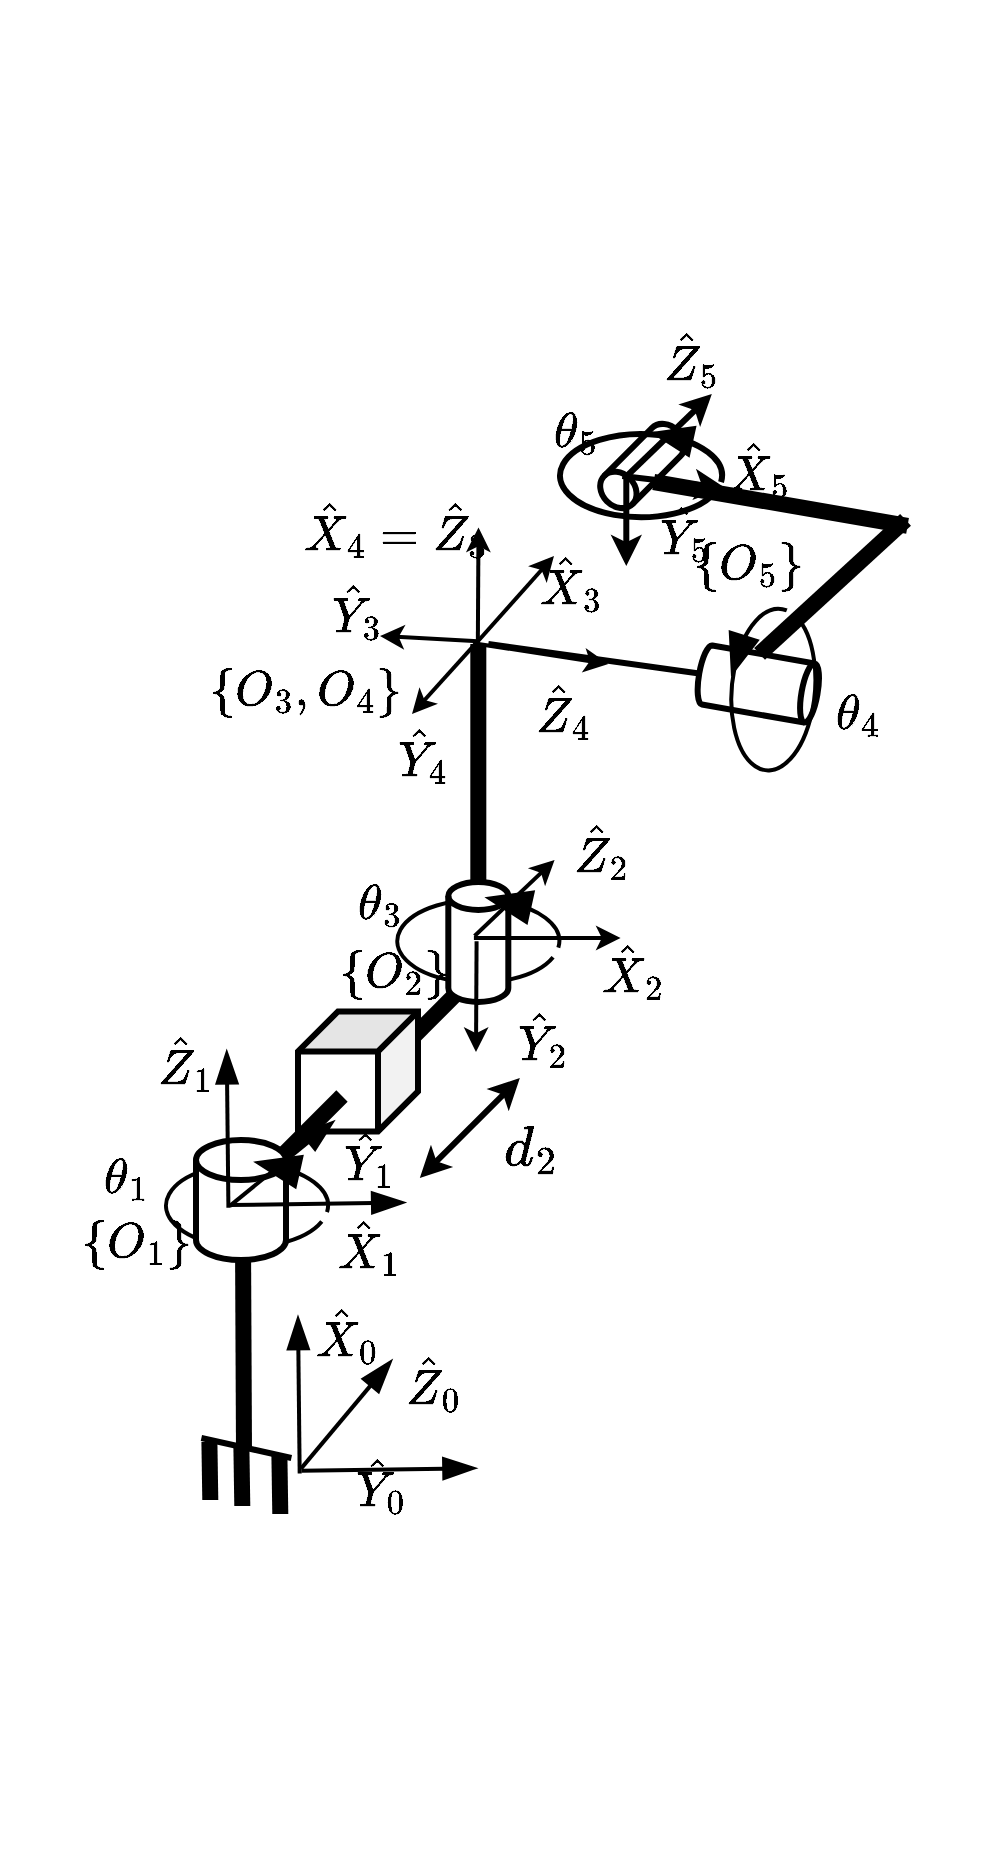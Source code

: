 <mxfile scale="3" border="0">
    <diagram id="aw2tME8MYQPTS3ObVP5B" name="Page-1">
        <mxGraphModel dx="1331" dy="1745" grid="0" gridSize="10" guides="1" tooltips="1" connect="1" arrows="1" fold="1" page="1" pageScale="1" pageWidth="1169" pageHeight="827" background="#FFFFFF" math="1" shadow="0">
            <root>
                <mxCell id="0"/>
                <mxCell id="1" parent="0"/>
                <mxCell id="353" value="" style="verticalLabelPosition=bottom;verticalAlign=top;html=1;shape=mxgraph.basic.arc;startAngle=0.313;endAngle=0.275;fillStyle=hatch;strokeColor=#000000;strokeWidth=2;fontFamily=Comic Sans MS;fontSize=60;fontColor=#000000;fillColor=#FFFFFF;rotation=-360;" parent="1" vertex="1">
                    <mxGeometry x="205.0" y="491" width="81.02" height="41.58" as="geometry"/>
                </mxCell>
                <mxCell id="241" value="" style="endArrow=classic;html=1;strokeColor=#000000;strokeWidth=2;fontSize=16;fontColor=#000000;" parent="1" edge="1">
                    <mxGeometry width="50" height="50" relative="1" as="geometry">
                        <mxPoint x="360.91" y="232.76" as="sourcePoint"/>
                        <mxPoint x="361.25" y="172.76" as="targetPoint"/>
                    </mxGeometry>
                </mxCell>
                <mxCell id="280" value="&lt;font style=&quot;font-size: 24px;&quot;&gt;$$ =\hat Z _{3} $$&lt;/font&gt;" style="text;html=1;strokeColor=none;fillColor=none;align=center;verticalAlign=middle;whiteSpace=wrap;rounded=0;strokeWidth=3;fontSize=60;fontFamily=Times New Roman;fontColor=#000000;rotation=0;" parent="1" vertex="1">
                    <mxGeometry x="315.16" y="158.76" width="49.37" height="30.61" as="geometry"/>
                </mxCell>
                <mxCell id="263" value="" style="verticalLabelPosition=bottom;verticalAlign=top;html=1;shape=mxgraph.basic.arc;startAngle=0.313;endAngle=0.275;fillStyle=hatch;strokeColor=#000000;strokeWidth=2;fontFamily=Comic Sans MS;fontSize=60;fontColor=#000000;fillColor=#FFFFFF;rotation=-360;" parent="1" vertex="1">
                    <mxGeometry x="320.65" y="358.79" width="81.02" height="41.58" as="geometry"/>
                </mxCell>
                <mxCell id="284" value="" style="endArrow=none;html=1;strokeWidth=8;fontSize=16;fontColor=#000000;" parent="1" edge="1">
                    <mxGeometry width="50" height="50" relative="1" as="geometry">
                        <mxPoint x="315" y="441" as="sourcePoint"/>
                        <mxPoint x="365" y="391" as="targetPoint"/>
                    </mxGeometry>
                </mxCell>
                <mxCell id="232" value="" style="shape=cube;whiteSpace=wrap;html=1;boundedLbl=1;backgroundOutline=1;darkOpacity=0.05;darkOpacity2=0.1;rotation=90;strokeWidth=3;fontSize=16;fontColor=#000000;" parent="1" vertex="1">
                    <mxGeometry x="271" y="414.74" width="60" height="60" as="geometry"/>
                </mxCell>
                <mxCell id="283" value="" style="endArrow=none;html=1;strokeWidth=8;fontSize=16;fontColor=#000000;" parent="1" edge="1">
                    <mxGeometry width="50" height="50" relative="1" as="geometry">
                        <mxPoint x="243" y="507" as="sourcePoint"/>
                        <mxPoint x="293" y="457" as="targetPoint"/>
                    </mxGeometry>
                </mxCell>
                <mxCell id="230" value="" style="shape=cylinder3;whiteSpace=wrap;html=1;boundedLbl=1;backgroundOutline=1;size=10;fontColor=#000000;strokeWidth=3;fontSize=16;rotation=0;" parent="1" vertex="1">
                    <mxGeometry x="220" y="479.03" width="45" height="60" as="geometry"/>
                </mxCell>
                <mxCell id="233" value="" style="shape=cylinder3;whiteSpace=wrap;html=1;boundedLbl=1;backgroundOutline=1;size=4;fontColor=#000000;rotation=100;strokeWidth=3;fontSize=16;" parent="1" vertex="1">
                    <mxGeometry x="486.16" y="221" width="30" height="60" as="geometry"/>
                </mxCell>
                <mxCell id="234" value="" style="endArrow=none;html=1;fontColor=#000000;strokeColor=#000000;strokeWidth=8;fontSize=16;" parent="1" edge="1">
                    <mxGeometry width="50" height="50" relative="1" as="geometry">
                        <mxPoint x="361.16" y="361" as="sourcePoint"/>
                        <mxPoint x="361.16" y="231.0" as="targetPoint"/>
                    </mxGeometry>
                </mxCell>
                <mxCell id="235" value="" style="endArrow=none;html=1;fontColor=#000000;strokeColor=#000000;strokeWidth=3;fontSize=16;entryX=0.5;entryY=1;entryDx=0;entryDy=0;entryPerimeter=0;" parent="1" target="233" edge="1">
                    <mxGeometry width="50" height="50" relative="1" as="geometry">
                        <mxPoint x="366.16" y="231.0" as="sourcePoint"/>
                        <mxPoint x="469.16" y="231" as="targetPoint"/>
                    </mxGeometry>
                </mxCell>
                <mxCell id="236" value="" style="shape=cylinder3;whiteSpace=wrap;html=1;boundedLbl=1;backgroundOutline=1;size=8.08;fontColor=#000000;rotation=-135;strokeWidth=3;fontSize=16;" parent="1" vertex="1">
                    <mxGeometry x="433.15" y="117" width="20" height="50" as="geometry"/>
                </mxCell>
                <mxCell id="237" value="" style="endArrow=classic;html=1;strokeColor=#000000;strokeWidth=2;fontSize=16;fontColor=#000000;" parent="1" edge="1">
                    <mxGeometry width="50" height="50" relative="1" as="geometry">
                        <mxPoint x="361.16" y="231.0" as="sourcePoint"/>
                        <mxPoint x="426.16" y="241" as="targetPoint"/>
                    </mxGeometry>
                </mxCell>
                <mxCell id="240" value="" style="shape=cylinder3;whiteSpace=wrap;html=1;boundedLbl=1;backgroundOutline=1;size=7;fontColor=#000000;strokeWidth=3;fontSize=16;" parent="1" vertex="1">
                    <mxGeometry x="346.16" y="350" width="30" height="60" as="geometry"/>
                </mxCell>
                <mxCell id="242" value="" style="endArrow=classic;html=1;strokeColor=#000000;strokeWidth=2;fontSize=16;fontColor=#000000;" parent="1" edge="1">
                    <mxGeometry width="50" height="50" relative="1" as="geometry">
                        <mxPoint x="358.16" y="232.76" as="sourcePoint"/>
                        <mxPoint x="399" y="187" as="targetPoint"/>
                    </mxGeometry>
                </mxCell>
                <mxCell id="247" value="&lt;font style=&quot;font-size: 24px;&quot;&gt;$$ \hat X _{4} $$&lt;/font&gt;" style="text;html=1;strokeColor=none;fillColor=none;align=center;verticalAlign=middle;whiteSpace=wrap;rounded=0;strokeWidth=3;fontSize=60;fontFamily=Times New Roman;fontColor=#000000;rotation=0;connectable=0;" parent="1" vertex="1">
                    <mxGeometry x="269.16" y="153.18" width="41" height="41.76" as="geometry"/>
                </mxCell>
                <mxCell id="248" value="&lt;font style=&quot;font-size: 24px;&quot;&gt;$$ \hat X _{5} $$&lt;/font&gt;" style="text;html=1;strokeColor=none;fillColor=none;align=center;verticalAlign=middle;whiteSpace=wrap;rounded=0;strokeWidth=3;fontSize=60;fontFamily=Times New Roman;fontColor=#000000;rotation=0;connectable=0;" parent="1" vertex="1">
                    <mxGeometry x="483.57" y="127.24" width="35.19" height="33.76" as="geometry"/>
                </mxCell>
                <mxCell id="249" value="&lt;font style=&quot;font-size: 24px;&quot;&gt;$$ \hat Z _{5} $$&lt;/font&gt;" style="text;html=1;strokeColor=none;fillColor=none;align=center;verticalAlign=middle;whiteSpace=wrap;rounded=0;strokeWidth=3;fontSize=60;fontFamily=Times New Roman;fontColor=#000000;rotation=0;" parent="1" vertex="1">
                    <mxGeometry x="442.92" y="74.0" width="49.37" height="30.61" as="geometry"/>
                </mxCell>
                <mxCell id="250" value="" style="endArrow=classic;html=1;strokeColor=#000000;strokeWidth=3;fontSize=16;fontColor=#000000;" parent="1" edge="1">
                    <mxGeometry width="50" height="50" relative="1" as="geometry">
                        <mxPoint x="435.41" y="147.0" as="sourcePoint"/>
                        <mxPoint x="477.91" y="106.0" as="targetPoint"/>
                    </mxGeometry>
                </mxCell>
                <mxCell id="251" value="" style="endArrow=classic;html=1;strokeColor=#000000;strokeWidth=3;fontSize=16;fontColor=#000000;" parent="1" edge="1">
                    <mxGeometry width="50" height="50" relative="1" as="geometry">
                        <mxPoint x="433.15" y="147.0" as="sourcePoint"/>
                        <mxPoint x="484.65" y="153.0" as="targetPoint"/>
                    </mxGeometry>
                </mxCell>
                <mxCell id="254" value="" style="endArrow=classic;html=1;strokeColor=#000000;strokeWidth=3;fontSize=16;fontColor=#000000;" parent="1" edge="1">
                    <mxGeometry width="50" height="50" relative="1" as="geometry">
                        <mxPoint x="435.15" y="147.0" as="sourcePoint"/>
                        <mxPoint x="435.15" y="192.0" as="targetPoint"/>
                    </mxGeometry>
                </mxCell>
                <mxCell id="255" value="&lt;font style=&quot;font-size: 24px;&quot;&gt;$$ \hat Y _{5} $$&lt;/font&gt;" style="text;html=1;strokeColor=none;fillColor=none;align=center;verticalAlign=middle;whiteSpace=wrap;rounded=0;strokeWidth=3;fontSize=60;fontFamily=Times New Roman;fontColor=#000000;rotation=0;connectable=0;" parent="1" vertex="1">
                    <mxGeometry x="455.03" y="161" width="18.5" height="30" as="geometry"/>
                </mxCell>
                <mxCell id="257" value="&lt;font style=&quot;font-size: 24px;&quot;&gt;$$\theta_3$$&lt;/font&gt;" style="text;html=1;strokeColor=none;fillColor=none;align=center;verticalAlign=middle;whiteSpace=wrap;rounded=0;fillStyle=hatch;strokeWidth=4;fontFamily=Comic Sans MS;fontSize=60;fontColor=#000000;" parent="1" vertex="1">
                    <mxGeometry x="287.155" y="350.245" width="50.33" height="19.754" as="geometry"/>
                </mxCell>
                <mxCell id="258" value="" style="endArrow=classic;html=1;strokeColor=#000000;strokeWidth=2;fontSize=16;fontColor=#000000;" parent="1" edge="1">
                    <mxGeometry width="50" height="50" relative="1" as="geometry">
                        <mxPoint x="358.95" y="378" as="sourcePoint"/>
                        <mxPoint x="432.29" y="378" as="targetPoint"/>
                    </mxGeometry>
                </mxCell>
                <mxCell id="259" value="" style="endArrow=classic;html=1;strokeColor=#000000;strokeWidth=2;fontSize=16;fontColor=#000000;" parent="1" edge="1">
                    <mxGeometry width="50" height="50" relative="1" as="geometry">
                        <mxPoint x="359.29" y="377" as="sourcePoint"/>
                        <mxPoint x="399.29" y="339" as="targetPoint"/>
                    </mxGeometry>
                </mxCell>
                <mxCell id="262" value="" style="endArrow=classic;html=1;strokeColor=#000000;strokeWidth=2;fontSize=16;fontColor=#000000;" parent="1" edge="1">
                    <mxGeometry width="50" height="50" relative="1" as="geometry">
                        <mxPoint x="360.29" y="379.64" as="sourcePoint"/>
                        <mxPoint x="360" y="435" as="targetPoint"/>
                    </mxGeometry>
                </mxCell>
                <mxCell id="264" value="" style="shape=mxgraph.arrows2.wedgeArrow;html=1;bendable=0;startWidth=6;fillColor=strokeColor;defaultFillColor=invert;defaultGradientColor=invert;strokeColor=#000000;strokeWidth=4;fontFamily=Comic Sans MS;fontSize=60;fontColor=#000000;endArrow=none;endFill=0;endSize=4;curved=1;entryX=0.607;entryY=0.002;entryDx=0;entryDy=0;entryPerimeter=0;exitX=0.803;exitY=0.086;exitDx=0;exitDy=0;exitPerimeter=0;" parent="1" source="263" target="263" edge="1">
                    <mxGeometry width="100" height="100" relative="1" as="geometry">
                        <mxPoint x="50.243" y="88.873" as="sourcePoint"/>
                        <mxPoint x="20.884" y="105.993" as="targetPoint"/>
                    </mxGeometry>
                </mxCell>
                <mxCell id="348" value="&lt;font style=&quot;font-size: 24px;&quot;&gt;$$\theta_1$$&lt;/font&gt;" style="text;html=1;strokeColor=none;fillColor=none;align=center;verticalAlign=middle;whiteSpace=wrap;rounded=0;fillStyle=hatch;strokeWidth=4;fontFamily=Comic Sans MS;fontSize=60;fontColor=#000000;" parent="1" vertex="1">
                    <mxGeometry x="159.825" y="487.005" width="50.33" height="19.754" as="geometry"/>
                </mxCell>
                <mxCell id="349" value="&lt;font style=&quot;font-size: 24px;&quot;&gt;$$ \{O_1\} $$&lt;/font&gt;" style="text;html=1;strokeColor=none;fillColor=none;align=center;verticalAlign=middle;whiteSpace=wrap;rounded=0;strokeWidth=3;fontSize=24;fontFamily=Times New Roman;fontColor=#000000;" parent="1" vertex="1">
                    <mxGeometry x="158.002" y="506.762" width="64.701" height="47.203" as="geometry"/>
                </mxCell>
                <mxCell id="356" value="&lt;font style=&quot;font-size: 24px;&quot;&gt;$$ \{O_2\} $$&lt;/font&gt;" style="text;html=1;strokeColor=none;fillColor=none;align=center;verticalAlign=middle;whiteSpace=wrap;rounded=0;strokeWidth=3;fontSize=24;fontFamily=Times New Roman;fontColor=#000000;" parent="1" vertex="1">
                    <mxGeometry x="287.152" y="371.832" width="64.701" height="47.203" as="geometry"/>
                </mxCell>
                <mxCell id="365" value="" style="endArrow=none;html=1;fontColor=#000000;strokeColor=#000000;strokeWidth=8;fontSize=16;" edge="1" parent="1">
                    <mxGeometry width="50" height="50" relative="1" as="geometry">
                        <mxPoint x="244" y="634" as="sourcePoint"/>
                        <mxPoint x="243.55" y="539.03" as="targetPoint"/>
                    </mxGeometry>
                </mxCell>
                <mxCell id="366" value="" style="endArrow=none;html=1;strokeWidth=3;fontColor=#000000;" edge="1" parent="1">
                    <mxGeometry width="50" height="50" relative="1" as="geometry">
                        <mxPoint x="222.7" y="628" as="sourcePoint"/>
                        <mxPoint x="267.7" y="638" as="targetPoint"/>
                    </mxGeometry>
                </mxCell>
                <mxCell id="367" value="" style="endArrow=none;html=1;fontColor=#000000;strokeColor=#000000;strokeWidth=8;fontSize=16;" edge="1" parent="1">
                    <mxGeometry width="50" height="50" relative="1" as="geometry">
                        <mxPoint x="227.15" y="659" as="sourcePoint"/>
                        <mxPoint x="226.7" y="630.0" as="targetPoint"/>
                    </mxGeometry>
                </mxCell>
                <mxCell id="368" value="" style="endArrow=none;html=1;fontColor=#000000;strokeColor=#000000;strokeWidth=8;fontSize=16;" edge="1" parent="1">
                    <mxGeometry width="50" height="50" relative="1" as="geometry">
                        <mxPoint x="243.15" y="662" as="sourcePoint"/>
                        <mxPoint x="242.7" y="633.0" as="targetPoint"/>
                    </mxGeometry>
                </mxCell>
                <mxCell id="369" value="" style="endArrow=none;html=1;fontColor=#000000;strokeColor=#000000;strokeWidth=8;fontSize=16;rounded=0;" edge="1" parent="1">
                    <mxGeometry width="50" height="50" relative="1" as="geometry">
                        <mxPoint x="262.15" y="666" as="sourcePoint"/>
                        <mxPoint x="261.7" y="637.0" as="targetPoint"/>
                    </mxGeometry>
                </mxCell>
                <mxCell id="312" value="" style="endArrow=blockThin;html=1;strokeWidth=2;fontSize=48;fontFamily=Times New Roman;endSize=12;endFill=1;strokeColor=#000000;jumpSize=2;startSize=2;fontColor=#000000;" parent="1" edge="1">
                    <mxGeometry width="50" height="50" relative="1" as="geometry">
                        <mxPoint x="237.089" y="511.511" as="sourcePoint"/>
                        <mxPoint x="324.7" y="510.213" as="targetPoint"/>
                    </mxGeometry>
                </mxCell>
                <mxCell id="313" value="" style="endArrow=blockThin;html=1;strokeWidth=2;fontSize=48;fontFamily=Times New Roman;endFill=1;endSize=12;strokeColor=#000000;jumpSize=2;startSize=2;fontColor=#000000;" parent="1" edge="1">
                    <mxGeometry width="50" height="50" relative="1" as="geometry">
                        <mxPoint x="236.795" y="512.05" as="sourcePoint"/>
                        <mxPoint x="289.143" y="469.485" as="targetPoint"/>
                    </mxGeometry>
                </mxCell>
                <mxCell id="314" value="" style="endArrow=blockThin;html=1;strokeWidth=2;fontSize=48;fontFamily=Times New Roman;endSize=12;endFill=1;strokeColor=#000000;jumpSize=2;startSize=2;fontColor=#000000;" parent="1" edge="1">
                    <mxGeometry width="50" height="50" relative="1" as="geometry">
                        <mxPoint x="236.206" y="512.859" as="sourcePoint"/>
                        <mxPoint x="235.367" y="434.134" as="targetPoint"/>
                    </mxGeometry>
                </mxCell>
                <mxCell id="328" value="&lt;font style=&quot;font-size: 24px;&quot;&gt;$$ \hat Z _{1} $$&lt;/font&gt;" style="text;html=1;strokeColor=none;fillColor=none;align=center;verticalAlign=middle;whiteSpace=wrap;rounded=0;strokeWidth=3;fontSize=60;fontFamily=Times New Roman;fontColor=#000000;rotation=0;" parent="1" vertex="1">
                    <mxGeometry x="190" y="426" width="49.37" height="30.61" as="geometry"/>
                </mxCell>
                <mxCell id="329" value="&lt;font style=&quot;font-size: 24px;&quot;&gt;$$ \hat X _{1} $$&lt;/font&gt;" style="text;html=1;strokeColor=none;fillColor=none;align=center;verticalAlign=middle;whiteSpace=wrap;rounded=0;strokeWidth=3;fontSize=24;fontFamily=Times New Roman;fontColor=#000000;" parent="1" vertex="1">
                    <mxGeometry x="287.155" y="518" width="39.15" height="30.464" as="geometry"/>
                </mxCell>
                <mxCell id="318" value="&lt;font style=&quot;font-size: 24px;&quot;&gt;$$ \hat Y _{1} $$&lt;/font&gt;" style="text;html=1;strokeColor=none;fillColor=none;align=center;verticalAlign=middle;whiteSpace=wrap;rounded=0;strokeWidth=3;fontSize=24;fontFamily=Times New Roman;fontColor=#000000;" parent="1" vertex="1">
                    <mxGeometry x="287.151" y="473.536" width="39.15" height="30.464" as="geometry"/>
                </mxCell>
                <mxCell id="327" value="&lt;font style=&quot;font-size: 24px;&quot;&gt;$$ \hat Y _{2}$$&lt;/font&gt;" style="text;html=1;strokeColor=none;fillColor=none;align=center;verticalAlign=middle;whiteSpace=wrap;rounded=0;strokeWidth=3;fontSize=24;fontFamily=Times New Roman;fontColor=#000000;" parent="1" vertex="1">
                    <mxGeometry x="374.001" y="413.996" width="39.15" height="30.464" as="geometry"/>
                </mxCell>
                <mxCell id="354" value="" style="shape=mxgraph.arrows2.wedgeArrow;html=1;bendable=0;startWidth=6;fillColor=strokeColor;defaultFillColor=invert;defaultGradientColor=invert;strokeColor=#000000;strokeWidth=4;fontFamily=Comic Sans MS;fontSize=60;fontColor=#000000;endArrow=none;endFill=0;endSize=4;curved=1;entryX=0.607;entryY=0.002;entryDx=0;entryDy=0;entryPerimeter=0;exitX=0.803;exitY=0.086;exitDx=0;exitDy=0;exitPerimeter=0;" parent="1" source="353" target="353" edge="1">
                    <mxGeometry width="100" height="100" relative="1" as="geometry">
                        <mxPoint x="-65.407" y="221.083" as="sourcePoint"/>
                        <mxPoint x="-94.766" y="238.203" as="targetPoint"/>
                    </mxGeometry>
                </mxCell>
                <mxCell id="364" value="" style="endArrow=classic;startArrow=classic;html=1;strokeWidth=3;fontColor=#000000;" edge="1" parent="1">
                    <mxGeometry width="50" height="50" relative="1" as="geometry">
                        <mxPoint x="331.92" y="498.0" as="sourcePoint"/>
                        <mxPoint x="381.92" y="448.0" as="targetPoint"/>
                    </mxGeometry>
                </mxCell>
                <mxCell id="355" value="&lt;font&gt;$$d_2$$&lt;/font&gt;" style="text;html=1;align=center;verticalAlign=middle;resizable=0;points=[];autosize=1;strokeColor=none;fillColor=none;fontSize=24;fontColor=#000000;" parent="1" vertex="1">
                    <mxGeometry x="331.92" y="463.0" width="111" height="41" as="geometry"/>
                </mxCell>
                <mxCell id="266" value="" style="verticalLabelPosition=bottom;verticalAlign=top;html=1;shape=mxgraph.basic.arc;startAngle=0.313;endAngle=0.275;fillStyle=hatch;strokeColor=#000000;strokeWidth=2;fontFamily=Comic Sans MS;fontSize=60;fontColor=#000000;fillColor=#FFFFFF;rotation=-445;" parent="1" vertex="1">
                    <mxGeometry x="468.16" y="233" width="81.02" height="41.58" as="geometry"/>
                </mxCell>
                <mxCell id="267" value="" style="shape=mxgraph.arrows2.wedgeArrow;html=1;bendable=0;startWidth=6;fillColor=strokeColor;defaultFillColor=invert;defaultGradientColor=invert;strokeColor=#000000;strokeWidth=3;fontFamily=Comic Sans MS;fontSize=60;fontColor=#000000;endArrow=none;endFill=0;endSize=4;curved=1;entryX=0.607;entryY=0.002;entryDx=0;entryDy=0;entryPerimeter=0;exitX=0.803;exitY=0.086;exitDx=0;exitDy=0;exitPerimeter=0;" parent="1" source="266" target="266" edge="1">
                    <mxGeometry width="100" height="100" relative="1" as="geometry">
                        <mxPoint x="486.16" y="208" as="sourcePoint"/>
                        <mxPoint x="500.16" y="238" as="targetPoint"/>
                    </mxGeometry>
                </mxCell>
                <mxCell id="268" value="&lt;font style=&quot;font-size: 24px;&quot;&gt;$$\theta_4$$&lt;/font&gt;" style="text;html=1;strokeColor=none;fillColor=none;align=center;verticalAlign=middle;whiteSpace=wrap;rounded=0;fillStyle=hatch;strokeWidth=4;fontFamily=Comic Sans MS;fontSize=60;fontColor=#000000;" parent="1" vertex="1">
                    <mxGeometry x="526.155" y="254.825" width="50.33" height="19.754" as="geometry"/>
                </mxCell>
                <mxCell id="261" value="&lt;font style=&quot;font-size: 24px;&quot;&gt;$$ \hat X _{2} $$&lt;/font&gt;" style="text;html=1;strokeColor=none;fillColor=none;align=center;verticalAlign=middle;whiteSpace=wrap;rounded=0;strokeWidth=3;fontSize=60;fontFamily=Times New Roman;fontColor=#000000;rotation=0;connectable=0;" parent="1" vertex="1">
                    <mxGeometry x="418.47" y="374.55" width="41" height="41.76" as="geometry"/>
                </mxCell>
                <mxCell id="359" value="" style="endArrow=classic;html=1;strokeColor=#000000;strokeWidth=2;fontSize=16;fontColor=#000000;" parent="1" edge="1">
                    <mxGeometry width="50" height="50" relative="1" as="geometry">
                        <mxPoint x="361.0" y="229.58" as="sourcePoint"/>
                        <mxPoint x="312" y="227" as="targetPoint"/>
                    </mxGeometry>
                </mxCell>
                <mxCell id="360" value="" style="endArrow=classic;html=1;strokeColor=#000000;strokeWidth=2;fontSize=16;fontColor=#000000;" parent="1" edge="1">
                    <mxGeometry width="50" height="50" relative="1" as="geometry">
                        <mxPoint x="360.0" y="230.59" as="sourcePoint"/>
                        <mxPoint x="328" y="266" as="targetPoint"/>
                    </mxGeometry>
                </mxCell>
                <mxCell id="357" value="&lt;font style=&quot;font-size: 24px;&quot;&gt;$$ \{O_3, O_4\} $$&lt;/font&gt;" style="text;html=1;strokeColor=none;fillColor=none;align=center;verticalAlign=middle;whiteSpace=wrap;rounded=0;strokeWidth=3;fontSize=24;fontFamily=Times New Roman;fontColor=#000000;" parent="1" vertex="1">
                    <mxGeometry x="242.002" y="230.192" width="64.701" height="47.203" as="geometry"/>
                </mxCell>
                <mxCell id="361" value="&lt;font style=&quot;font-size: 24px;&quot;&gt;$$ \hat Y _{4} $$&lt;/font&gt;" style="text;html=1;strokeColor=none;fillColor=none;align=center;verticalAlign=middle;whiteSpace=wrap;rounded=0;strokeWidth=3;fontSize=24;fontFamily=Times New Roman;fontColor=#000000;" parent="1" vertex="1">
                    <mxGeometry x="314.001" y="271.996" width="39.15" height="30.464" as="geometry"/>
                </mxCell>
                <mxCell id="362" value="&lt;font style=&quot;font-size: 24px;&quot;&gt;$$ \hat Y _{3} $$&lt;/font&gt;" style="text;html=1;strokeColor=none;fillColor=none;align=center;verticalAlign=middle;whiteSpace=wrap;rounded=0;strokeWidth=3;fontSize=24;fontFamily=Times New Roman;fontColor=#000000;" parent="1" vertex="1">
                    <mxGeometry x="281.001" y="199.726" width="39.15" height="30.464" as="geometry"/>
                </mxCell>
                <mxCell id="277" value="&lt;font style=&quot;font-size: 24px;&quot;&gt;$$\theta_5$$&lt;/font&gt;" style="text;html=1;strokeColor=none;fillColor=none;align=center;verticalAlign=middle;whiteSpace=wrap;rounded=0;fillStyle=hatch;strokeWidth=3;fontFamily=Comic Sans MS;fontSize=60;fontColor=#000000;rotation=0;" parent="1" vertex="1">
                    <mxGeometry x="385.0" y="114.22" width="50.33" height="19.754" as="geometry"/>
                </mxCell>
                <mxCell id="285" value="" style="endArrow=none;html=1;fontColor=#000000;strokeColor=#000000;exitX=0;exitY=0.5;exitDx=0;exitDy=0;exitPerimeter=0;strokeWidth=8;fontSize=16;" parent="1" edge="1">
                    <mxGeometry width="50" height="50" relative="1" as="geometry">
                        <mxPoint x="448.841" y="150.001" as="sourcePoint"/>
                        <mxPoint x="575.78" y="171.93" as="targetPoint"/>
                    </mxGeometry>
                </mxCell>
                <mxCell id="286" value="" style="endArrow=none;html=1;fontColor=#000000;strokeColor=#000000;strokeWidth=8;fontSize=16;" parent="1" edge="1">
                    <mxGeometry width="50" height="50" relative="1" as="geometry">
                        <mxPoint x="501.78" y="235.93" as="sourcePoint"/>
                        <mxPoint x="574.78" y="168.93" as="targetPoint"/>
                    </mxGeometry>
                </mxCell>
                <mxCell id="270" value="" style="verticalLabelPosition=bottom;verticalAlign=top;html=1;shape=mxgraph.basic.arc;startAngle=0.313;endAngle=0.275;fillStyle=hatch;strokeColor=#000000;strokeWidth=3;fontFamily=Comic Sans MS;fontSize=60;fontColor=#000000;fillColor=#FFFFFF;rotation=-360;" parent="1" vertex="1">
                    <mxGeometry x="402.0" y="126" width="81.02" height="41.58" as="geometry"/>
                </mxCell>
                <mxCell id="271" value="" style="shape=mxgraph.arrows2.wedgeArrow;html=1;bendable=0;startWidth=6;fillColor=strokeColor;defaultFillColor=invert;defaultGradientColor=invert;strokeColor=#000000;strokeWidth=3;fontFamily=Comic Sans MS;fontSize=60;fontColor=#000000;endArrow=none;endFill=0;endSize=4;curved=1;entryX=0.607;entryY=0.002;entryDx=0;entryDy=0;entryPerimeter=0;exitX=0.803;exitY=0.086;exitDx=0;exitDy=0;exitPerimeter=0;" parent="1" source="270" target="270" edge="1">
                    <mxGeometry width="100" height="100" relative="1" as="geometry">
                        <mxPoint x="486.0" y="121" as="sourcePoint"/>
                        <mxPoint x="457.0" y="137" as="targetPoint"/>
                    </mxGeometry>
                </mxCell>
                <mxCell id="276" value="&lt;font style=&quot;font-size: 24px;&quot;&gt;$$ \hat Z _{4} $$&lt;/font&gt;" style="text;html=1;strokeColor=none;fillColor=none;align=center;verticalAlign=middle;whiteSpace=wrap;rounded=0;strokeWidth=3;fontSize=60;fontFamily=Times New Roman;fontColor=#000000;rotation=0;" parent="1" vertex="1">
                    <mxGeometry x="379.0" y="250" width="49.37" height="30.61" as="geometry"/>
                </mxCell>
                <mxCell id="279" value="&lt;font style=&quot;font-size: 24px;&quot;&gt;$$ \hat X _{3} $$&lt;/font&gt;" style="text;html=1;strokeColor=none;fillColor=none;align=center;verticalAlign=middle;whiteSpace=wrap;rounded=0;strokeWidth=3;fontSize=60;fontFamily=Times New Roman;fontColor=#000000;rotation=0;connectable=0;" parent="1" vertex="1">
                    <mxGeometry x="387.37" y="180" width="41" height="41.76" as="geometry"/>
                </mxCell>
                <mxCell id="358" value="&lt;font style=&quot;font-size: 24px;&quot;&gt;$$ \{O_5\} $$&lt;/font&gt;" style="text;html=1;strokeColor=none;fillColor=none;align=center;verticalAlign=middle;whiteSpace=wrap;rounded=0;strokeWidth=3;fontSize=24;fontFamily=Times New Roman;fontColor=#000000;" parent="1" vertex="1">
                    <mxGeometry x="464.142" y="167.582" width="64.701" height="47.203" as="geometry"/>
                </mxCell>
                <mxCell id="333" value="&lt;font style=&quot;font-size: 24px;&quot;&gt;$$ \hat Z _{2} $$&lt;/font&gt;" style="text;html=1;strokeColor=none;fillColor=none;align=center;verticalAlign=middle;whiteSpace=wrap;rounded=0;strokeWidth=3;fontSize=24;fontFamily=Times New Roman;fontColor=#000000;" parent="1" vertex="1">
                    <mxGeometry x="390.331" y="311.585" width="64.701" height="47.203" as="geometry"/>
                </mxCell>
                <mxCell id="372" value="" style="endArrow=blockThin;html=1;strokeWidth=2;fontSize=48;fontFamily=Times New Roman;endSize=12;endFill=1;strokeColor=#000000;jumpSize=2;startSize=2;fontColor=#000000;" edge="1" parent="1">
                    <mxGeometry width="50" height="50" relative="1" as="geometry">
                        <mxPoint x="272.719" y="644.381" as="sourcePoint"/>
                        <mxPoint x="360.33" y="643.083" as="targetPoint"/>
                    </mxGeometry>
                </mxCell>
                <mxCell id="373" value="" style="endArrow=blockThin;html=1;strokeWidth=2;fontSize=48;fontFamily=Times New Roman;endSize=12;endFill=1;strokeColor=#000000;jumpSize=2;startSize=2;fontColor=#000000;" edge="1" parent="1">
                    <mxGeometry width="50" height="50" relative="1" as="geometry">
                        <mxPoint x="271.836" y="645.729" as="sourcePoint"/>
                        <mxPoint x="270.997" y="567.004" as="targetPoint"/>
                    </mxGeometry>
                </mxCell>
                <mxCell id="374" value="" style="endArrow=blockThin;html=1;strokeWidth=2;fontSize=48;fontFamily=Times New Roman;endSize=12;endFill=1;strokeColor=#000000;jumpSize=2;startSize=2;fontColor=#000000;" edge="1" parent="1">
                    <mxGeometry width="50" height="50" relative="1" as="geometry">
                        <mxPoint x="272.499" y="643.301" as="sourcePoint"/>
                        <mxPoint x="318" y="589" as="targetPoint"/>
                    </mxGeometry>
                </mxCell>
                <mxCell id="375" value="&lt;font style=&quot;font-size: 24px;&quot;&gt;$$ \hat Z _{0} $$&lt;/font&gt;" style="text;html=1;strokeColor=none;fillColor=none;align=center;verticalAlign=middle;whiteSpace=wrap;rounded=0;strokeWidth=3;fontSize=60;fontFamily=Times New Roman;fontColor=#000000;rotation=0;" vertex="1" parent="1">
                    <mxGeometry x="314" y="586" width="49.37" height="30.61" as="geometry"/>
                </mxCell>
                <mxCell id="376" value="&lt;font style=&quot;font-size: 24px;&quot;&gt;$$ \hat X _{0} $$&lt;/font&gt;" style="text;html=1;strokeColor=none;fillColor=none;align=center;verticalAlign=middle;whiteSpace=wrap;rounded=0;strokeWidth=3;fontSize=60;fontFamily=Times New Roman;fontColor=#000000;rotation=0;" vertex="1" parent="1">
                    <mxGeometry x="271" y="562" width="49.37" height="30.61" as="geometry"/>
                </mxCell>
                <mxCell id="377" value="&lt;font style=&quot;font-size: 24px;&quot;&gt;$$ \hat Y _{0} $$&lt;/font&gt;" style="text;html=1;strokeColor=none;fillColor=none;align=center;verticalAlign=middle;whiteSpace=wrap;rounded=0;strokeWidth=3;fontSize=60;fontFamily=Times New Roman;fontColor=#000000;rotation=0;" vertex="1" parent="1">
                    <mxGeometry x="288.12" y="637" width="49.37" height="30.61" as="geometry"/>
                </mxCell>
            </root>
        </mxGraphModel>
    </diagram>
</mxfile>